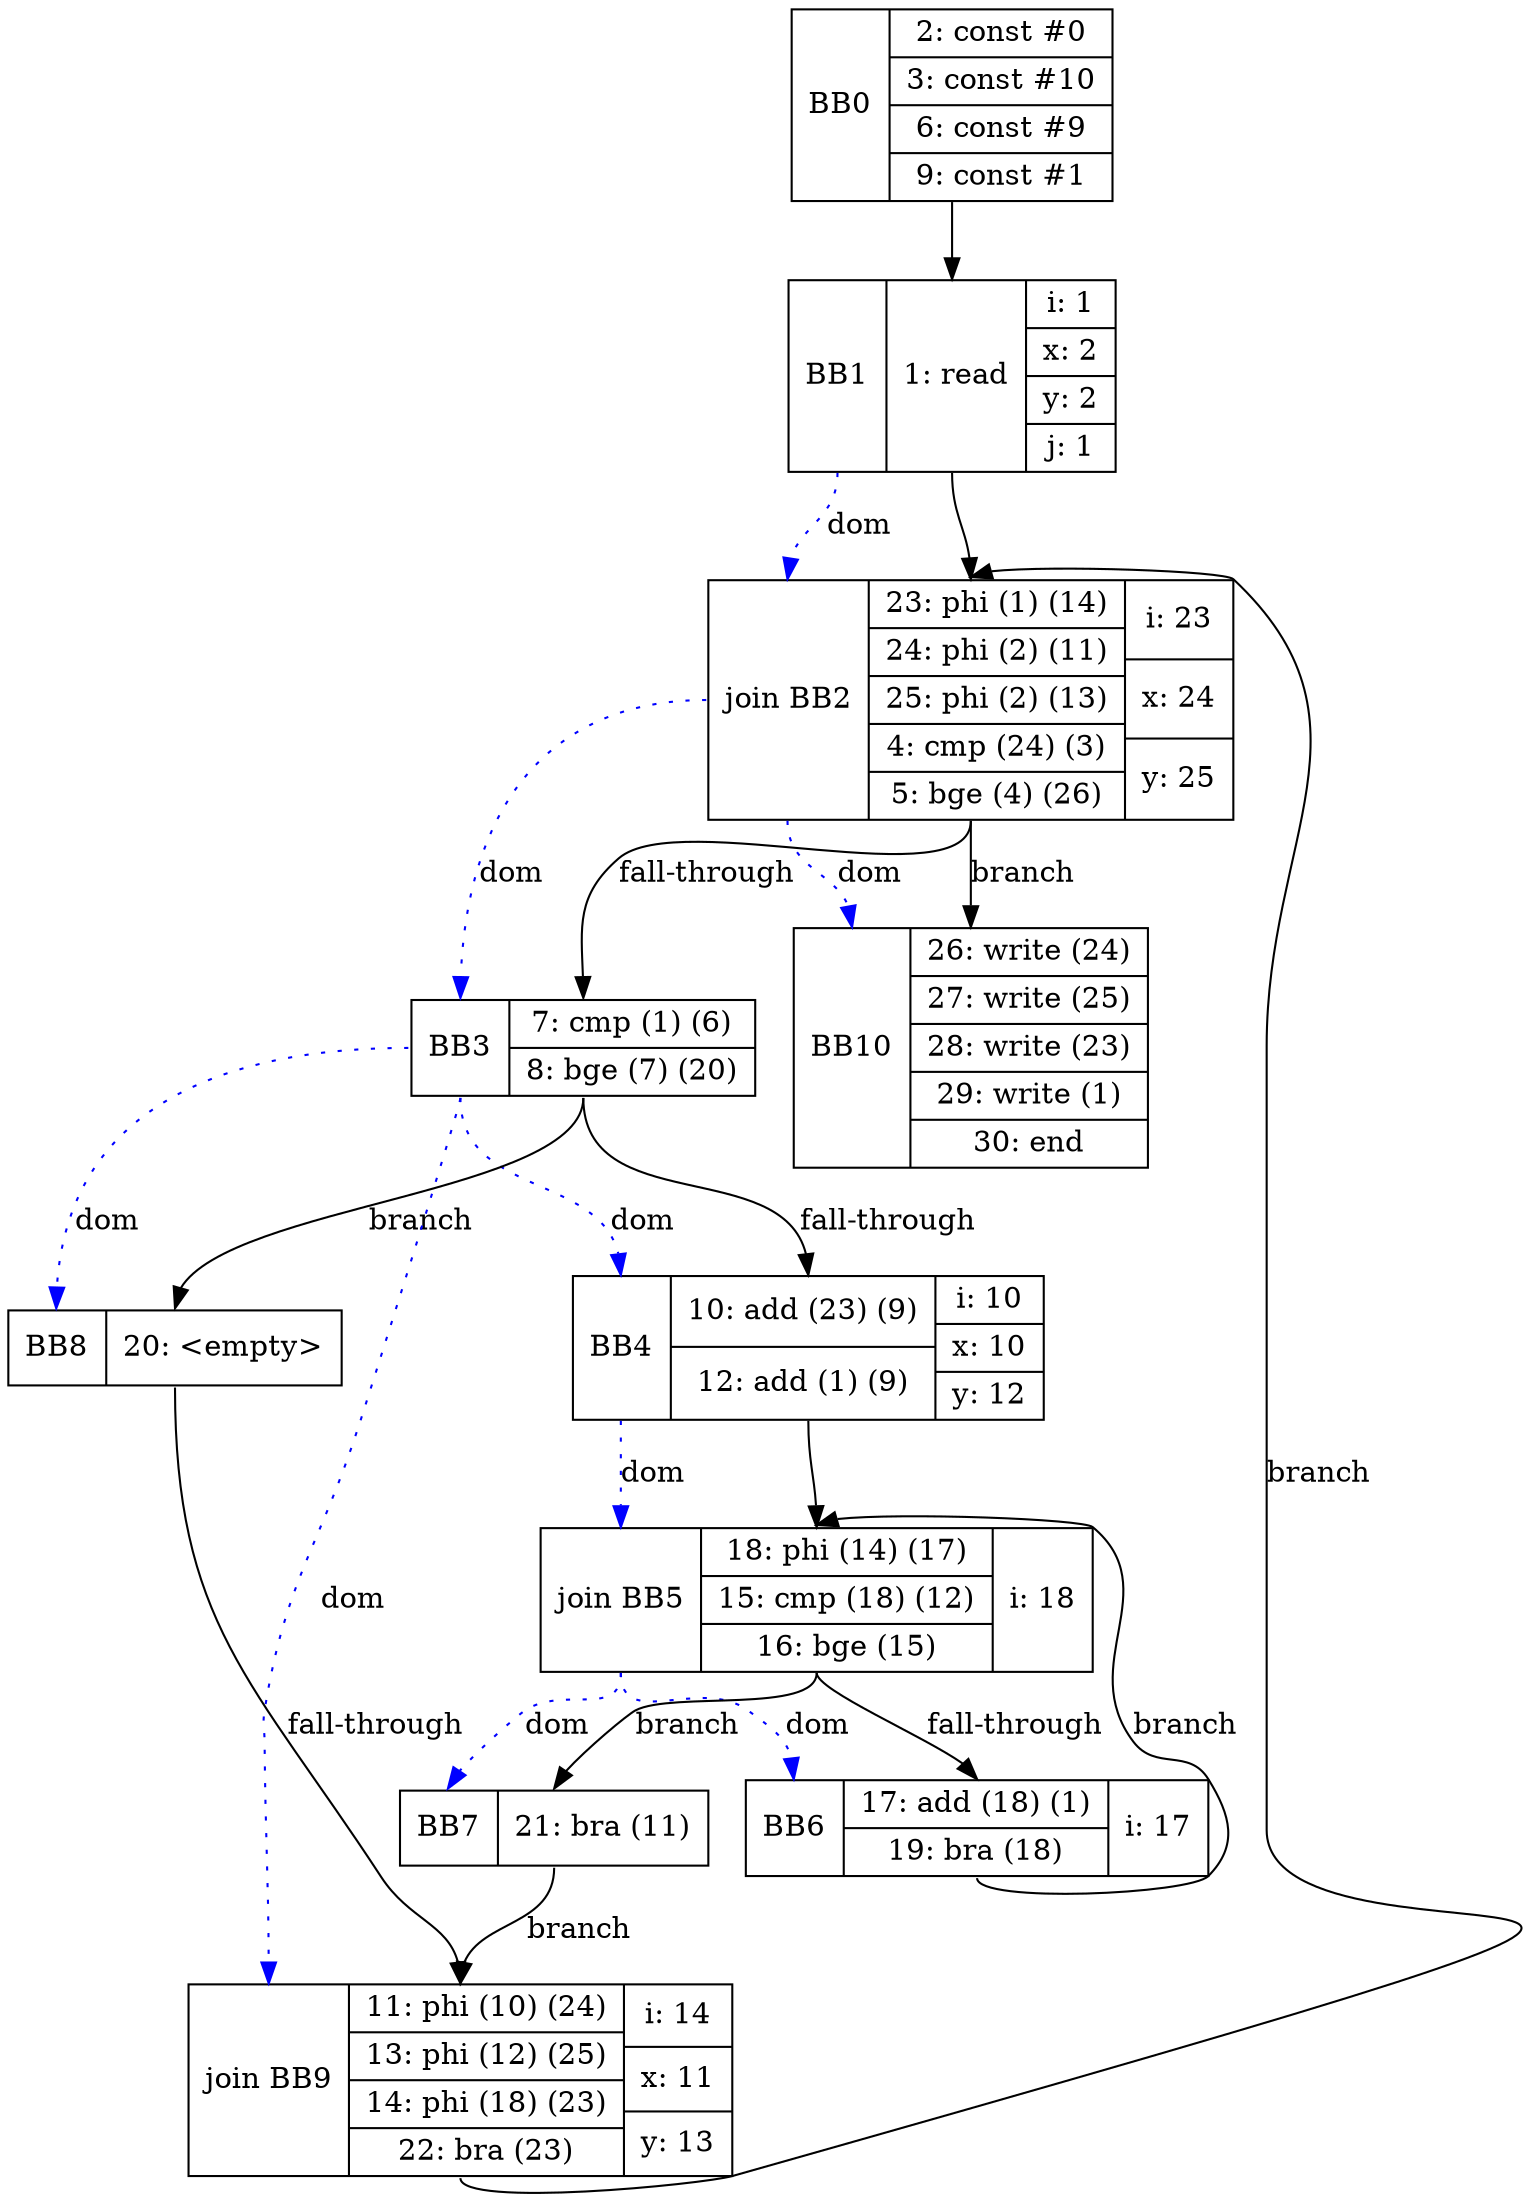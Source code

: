 digraph G {
bb0 [shape=record, label="<b>BB0 | {2: const #0|3: const #10|6: const #9|9: const #1}"];
bb1 [shape=record, label="<b>BB1 | {1: read}| {i: 1 | x: 2 | y: 2 | j: 1}"];
bb2 [shape=record, label="<b>join BB2 | {23: phi (1) (14)|24: phi (2) (11)|25: phi (2) (13)|4: cmp (24) (3)|5: bge (4) (26)}| {i: 23 | x: 24 | y: 25}"];
bb3 [shape=record, label="<b>BB3 | {7: cmp (1) (6)|8: bge (7) (20)}"];
bb4 [shape=record, label="<b>BB4 | {10: add (23) (9)|12: add (1) (9)}| {i: 10 | x: 10 | y: 12}"];
bb5 [shape=record, label="<b>join BB5 | {18: phi (14) (17)|15: cmp (18) (12)|16: bge (15)}| {i: 18}"];
bb6 [shape=record, label="<b>BB6 | {17: add (18) (1)|19: bra (18)}| {i: 17}"];
bb7 [shape=record, label="<b>BB7 | {21: bra (11)}"];
bb8 [shape=record, label="<b>BB8 | {20: \<empty\>}"];
bb9 [shape=record, label="<b>join BB9 | {11: phi (10) (24)|13: phi (12) (25)|14: phi (18) (23)|22: bra (23)}| {i: 14 | x: 11 | y: 13}"];
bb10 [shape=record, label="<b>BB10 | {26: write (24)|27: write (25)|28: write (23)|29: write (1)|30: end}"];
bb0:s -> bb1:n ;
bb1:s -> bb2:n ;
bb4:s -> bb5:n ;
bb9:s -> bb2:n [label="branch"];
bb2:s -> bb3:n [label="fall-through"];
bb3:s -> bb4:n [label="fall-through"];
bb6:s -> bb5:n [label="branch"];
bb5:s -> bb6:n [label="fall-through"];
bb5:s -> bb7:n [label="branch"];
bb3:s -> bb8:n [label="branch"];
bb7:s -> bb9:n [label="branch"];
bb8:s -> bb9:n [label="fall-through"];
bb2:s -> bb10:n [label="branch"];
bb1:b -> bb2:b [color=blue, style=dotted, label="dom"];
bb2:b -> bb3:b [color=blue, style=dotted, label="dom"];
bb3:b -> bb4:b [color=blue, style=dotted, label="dom"];
bb4:b -> bb5:b [color=blue, style=dotted, label="dom"];
bb5:b -> bb6:b [color=blue, style=dotted, label="dom"];
bb5:b -> bb7:b [color=blue, style=dotted, label="dom"];
bb3:b -> bb8:b [color=blue, style=dotted, label="dom"];
bb3:b -> bb9:b [color=blue, style=dotted, label="dom"];
bb2:b -> bb10:b [color=blue, style=dotted, label="dom"];
}
